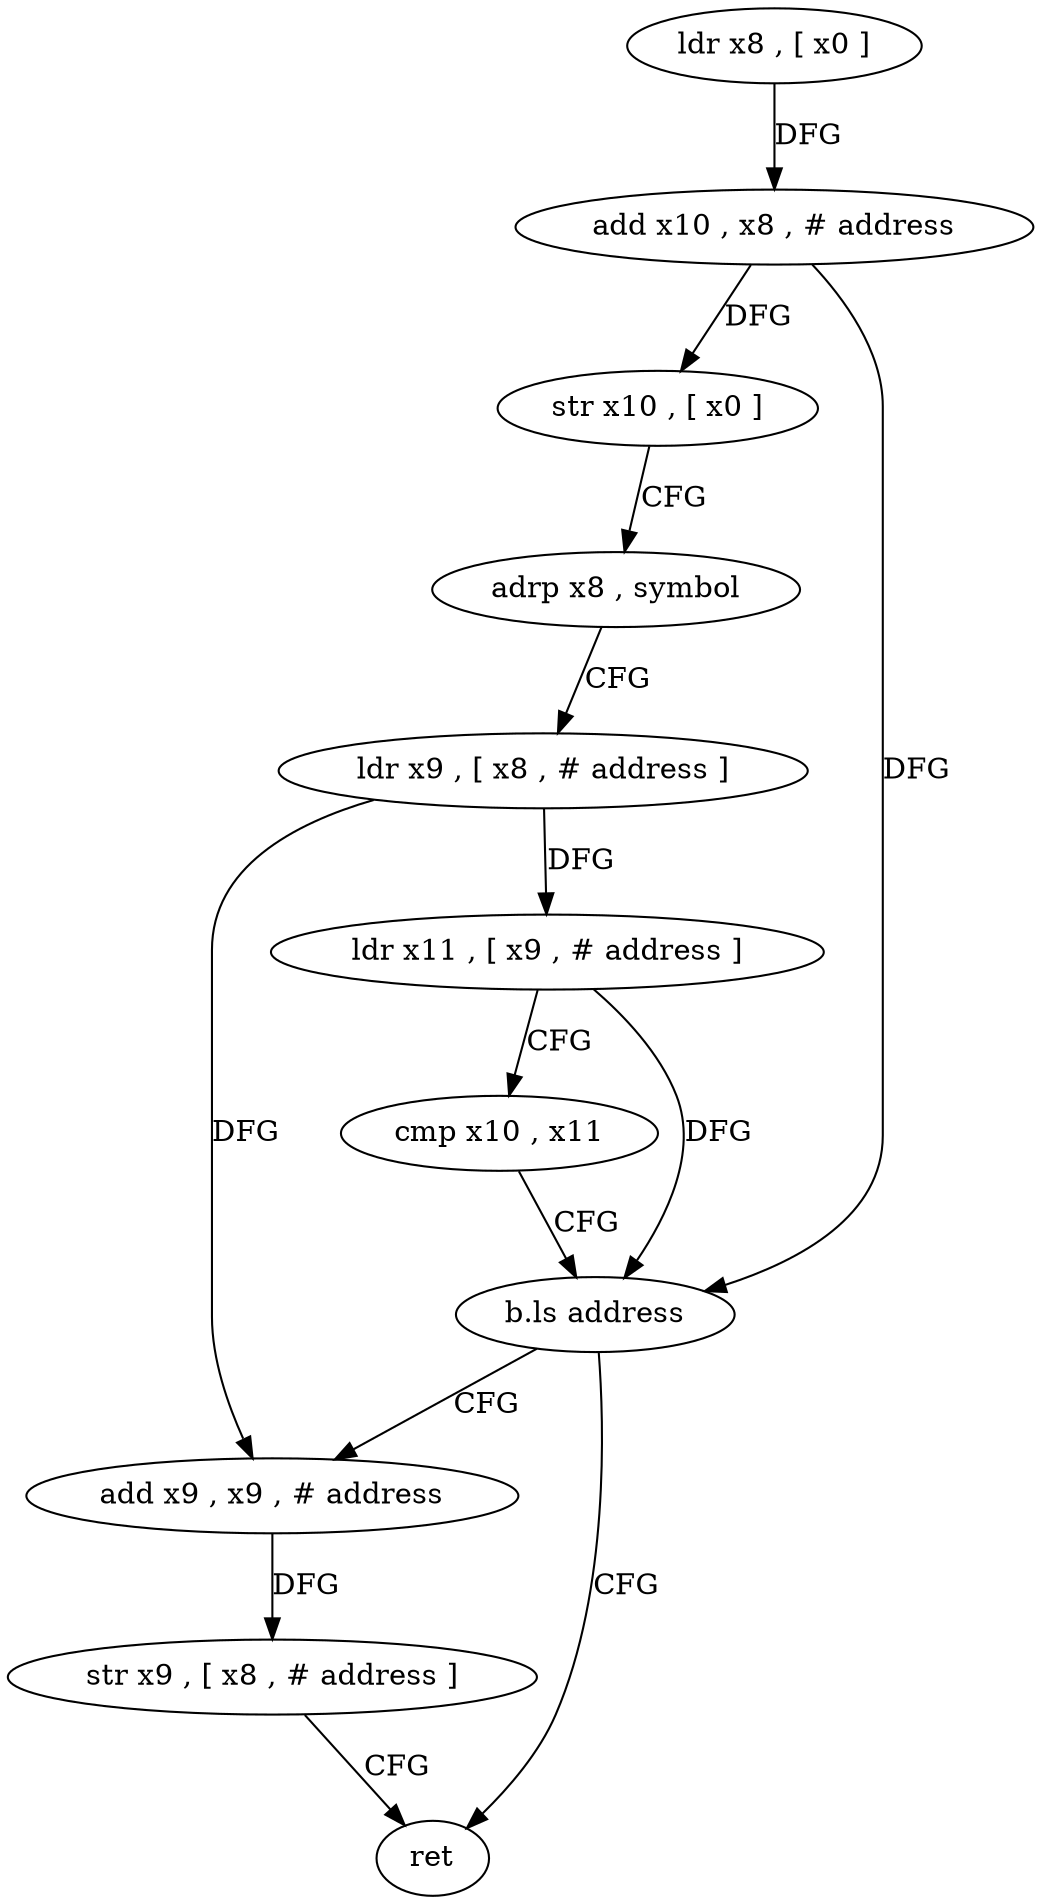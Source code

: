 digraph "func" {
"4203896" [label = "ldr x8 , [ x0 ]" ]
"4203900" [label = "add x10 , x8 , # address" ]
"4203904" [label = "str x10 , [ x0 ]" ]
"4203908" [label = "adrp x8 , symbol" ]
"4203912" [label = "ldr x9 , [ x8 , # address ]" ]
"4203916" [label = "ldr x11 , [ x9 , # address ]" ]
"4203920" [label = "cmp x10 , x11" ]
"4203924" [label = "b.ls address" ]
"4203936" [label = "ret" ]
"4203928" [label = "add x9 , x9 , # address" ]
"4203932" [label = "str x9 , [ x8 , # address ]" ]
"4203896" -> "4203900" [ label = "DFG" ]
"4203900" -> "4203904" [ label = "DFG" ]
"4203900" -> "4203924" [ label = "DFG" ]
"4203904" -> "4203908" [ label = "CFG" ]
"4203908" -> "4203912" [ label = "CFG" ]
"4203912" -> "4203916" [ label = "DFG" ]
"4203912" -> "4203928" [ label = "DFG" ]
"4203916" -> "4203920" [ label = "CFG" ]
"4203916" -> "4203924" [ label = "DFG" ]
"4203920" -> "4203924" [ label = "CFG" ]
"4203924" -> "4203936" [ label = "CFG" ]
"4203924" -> "4203928" [ label = "CFG" ]
"4203928" -> "4203932" [ label = "DFG" ]
"4203932" -> "4203936" [ label = "CFG" ]
}

